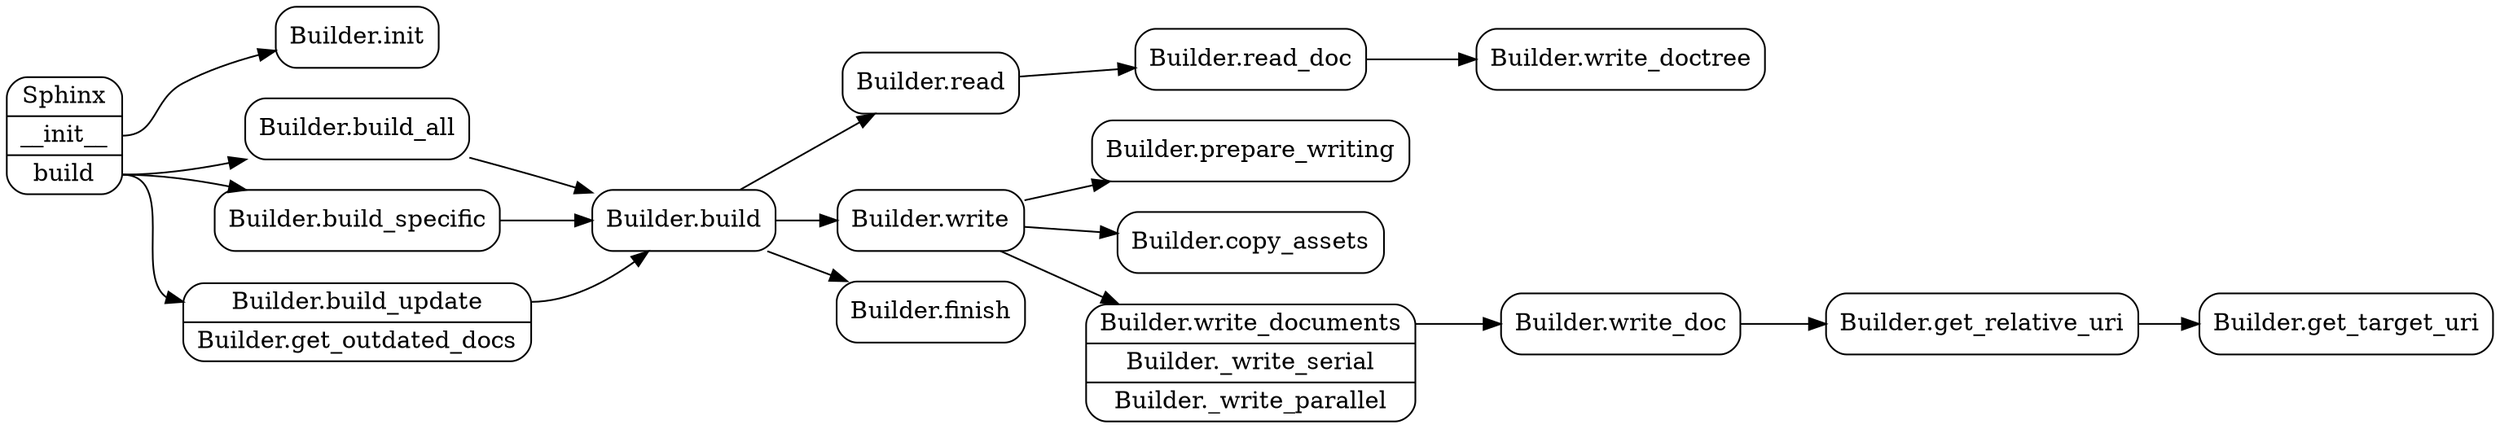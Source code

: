 // UML for the standard Sphinx build workflow

digraph build {
    graph [
        rankdir=LR
    ];
    node [
        shape=rect
        style=rounded
    ];

    "Sphinx" [
        shape=record
        label = "Sphinx | <init> __init__ | <build> build"
    ];
    "Sphinx":init -> "Builder.init";
    "Sphinx":build -> "Builder.build_all";
    "Sphinx":build -> "Builder.build_specific";
    "Builder.build_update" [
        shape=record
        label = "<p1> Builder.build_update | Builder.get_outdated_docs"
    ];
    "Sphinx":build -> "Builder.build_update":p1 ;

    "Builder.build_all" -> "Builder.build";
    "Builder.build_specific" -> "Builder.build";
    "Builder.build_update":p1 -> "Builder.build";

    "Builder.build" -> "Builder.read";
    "Builder.build" -> "Builder.write";
    "Builder.build" -> "Builder.finish";

    "Builder.read" -> "Builder.read_doc";
    "Builder.read_doc" -> "Builder.write_doctree";

    "Builder.write":p1 -> "Builder.prepare_writing";
    "Builder.write":p1 -> "Builder.copy_assets";
    "Builder.write_documents" [
        shape=record
        label = "<p1> Builder.write_documents | Builder._write_serial | Builder._write_parallel"
    ];
    "Builder.write":p1 -> "Builder.write_documents";

    "Builder.write_documents":p1 -> "Builder.write_doc";
    "Builder.write_doc" -> "Builder.get_relative_uri";

    "Builder.get_relative_uri" -> "Builder.get_target_uri";
}
